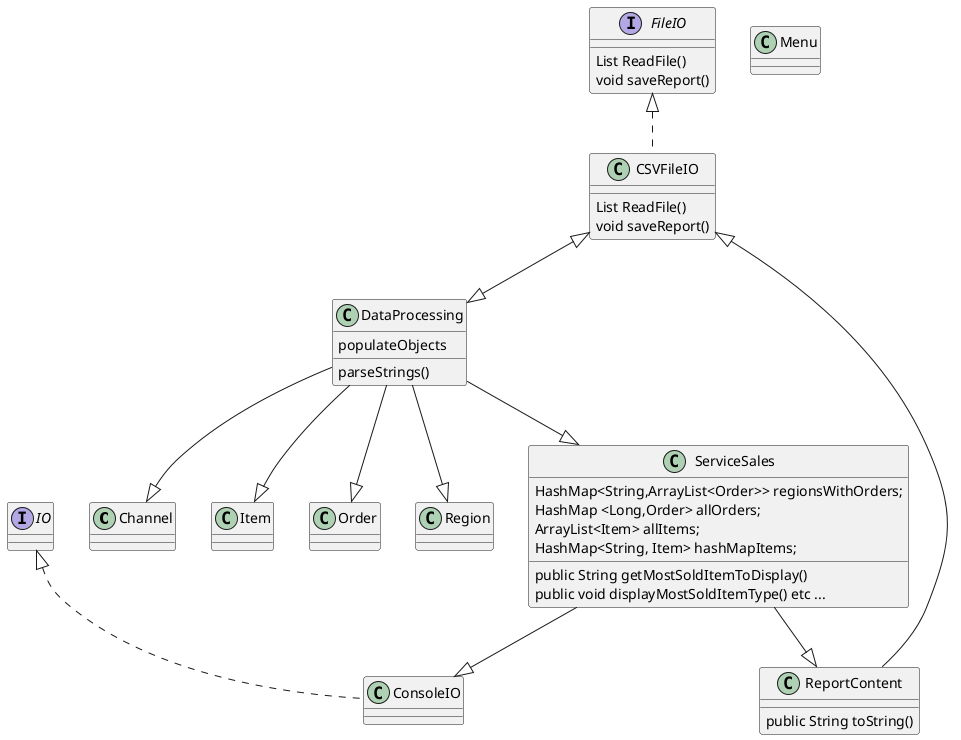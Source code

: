 @startuml
'https://plantuml.com/class-diagram

class Channel
class ConsoleIO implements IO
class CSVFileIO implements FileIO{
List ReadFile()
void saveReport()
}
class DataProcessing{
parseStrings()
populateObjects
}
interface FileIO{
List ReadFile()
void saveReport()
}

interface IO
class Item
class Menu
class Order
class Region
class ReportContent{
public String toString()
}
class ServiceSales{
 HashMap<String,ArrayList<Order>> regionsWithOrders;
 HashMap <Long,Order> allOrders;
 ArrayList<Item> allItems;
 HashMap<String, Item> hashMapItems;
  public String getMostSoldItemToDisplay()
  public void displayMostSoldItemType() etc ...
}


CSVFileIO <|-- ReportContent
CSVFileIO <|--|> DataProcessing
DataProcessing --|> Order
DataProcessing --|> ServiceSales
DataProcessing --|> Region
DataProcessing --|> Item
DataProcessing --|> Channel
ServiceSales --|> ReportContent
ServiceSales --|> ConsoleIO
@enduml